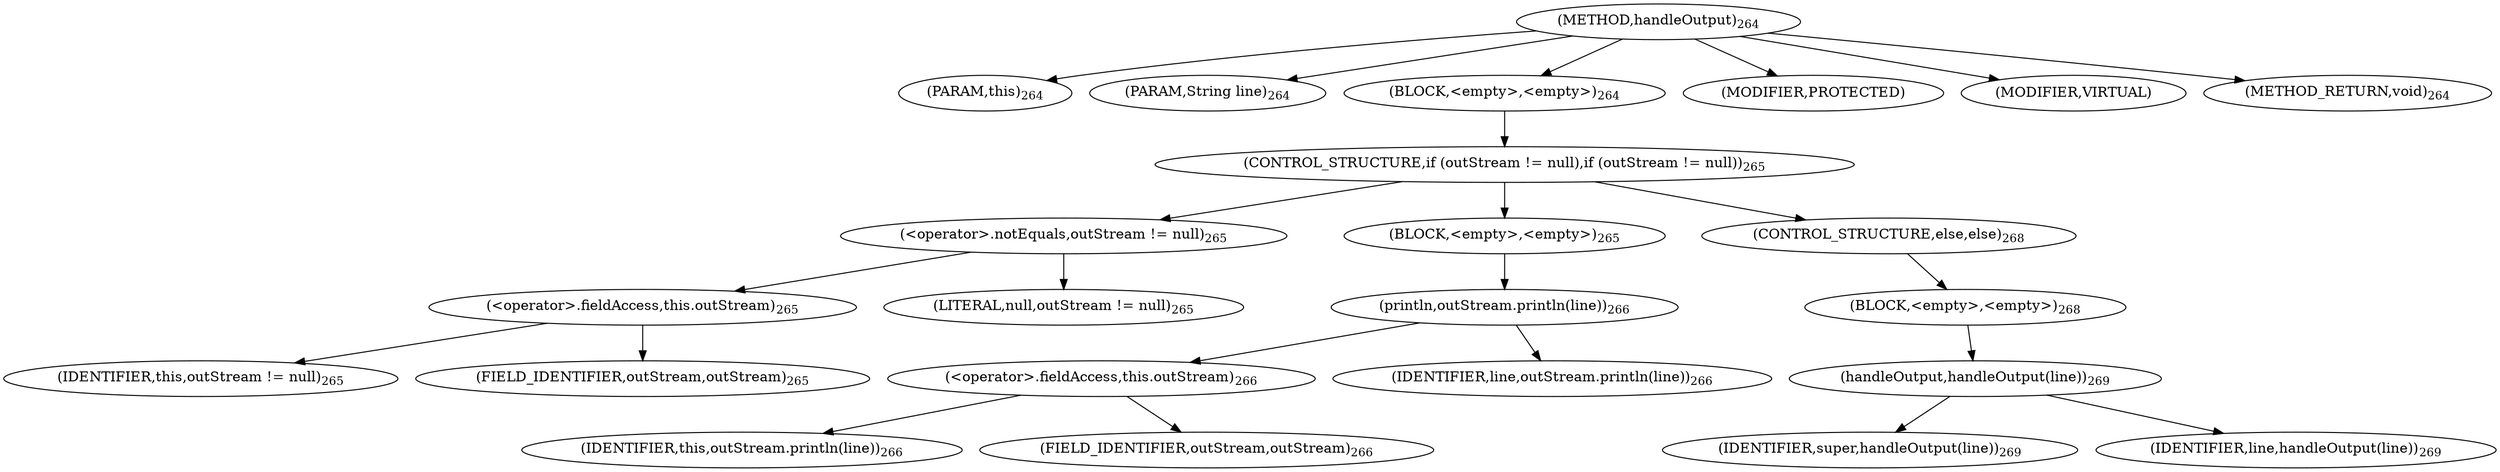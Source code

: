 digraph "handleOutput" {  
"491" [label = <(METHOD,handleOutput)<SUB>264</SUB>> ]
"492" [label = <(PARAM,this)<SUB>264</SUB>> ]
"493" [label = <(PARAM,String line)<SUB>264</SUB>> ]
"494" [label = <(BLOCK,&lt;empty&gt;,&lt;empty&gt;)<SUB>264</SUB>> ]
"495" [label = <(CONTROL_STRUCTURE,if (outStream != null),if (outStream != null))<SUB>265</SUB>> ]
"496" [label = <(&lt;operator&gt;.notEquals,outStream != null)<SUB>265</SUB>> ]
"497" [label = <(&lt;operator&gt;.fieldAccess,this.outStream)<SUB>265</SUB>> ]
"498" [label = <(IDENTIFIER,this,outStream != null)<SUB>265</SUB>> ]
"499" [label = <(FIELD_IDENTIFIER,outStream,outStream)<SUB>265</SUB>> ]
"500" [label = <(LITERAL,null,outStream != null)<SUB>265</SUB>> ]
"501" [label = <(BLOCK,&lt;empty&gt;,&lt;empty&gt;)<SUB>265</SUB>> ]
"502" [label = <(println,outStream.println(line))<SUB>266</SUB>> ]
"503" [label = <(&lt;operator&gt;.fieldAccess,this.outStream)<SUB>266</SUB>> ]
"504" [label = <(IDENTIFIER,this,outStream.println(line))<SUB>266</SUB>> ]
"505" [label = <(FIELD_IDENTIFIER,outStream,outStream)<SUB>266</SUB>> ]
"506" [label = <(IDENTIFIER,line,outStream.println(line))<SUB>266</SUB>> ]
"507" [label = <(CONTROL_STRUCTURE,else,else)<SUB>268</SUB>> ]
"508" [label = <(BLOCK,&lt;empty&gt;,&lt;empty&gt;)<SUB>268</SUB>> ]
"509" [label = <(handleOutput,handleOutput(line))<SUB>269</SUB>> ]
"510" [label = <(IDENTIFIER,super,handleOutput(line))<SUB>269</SUB>> ]
"511" [label = <(IDENTIFIER,line,handleOutput(line))<SUB>269</SUB>> ]
"512" [label = <(MODIFIER,PROTECTED)> ]
"513" [label = <(MODIFIER,VIRTUAL)> ]
"514" [label = <(METHOD_RETURN,void)<SUB>264</SUB>> ]
  "491" -> "492" 
  "491" -> "493" 
  "491" -> "494" 
  "491" -> "512" 
  "491" -> "513" 
  "491" -> "514" 
  "494" -> "495" 
  "495" -> "496" 
  "495" -> "501" 
  "495" -> "507" 
  "496" -> "497" 
  "496" -> "500" 
  "497" -> "498" 
  "497" -> "499" 
  "501" -> "502" 
  "502" -> "503" 
  "502" -> "506" 
  "503" -> "504" 
  "503" -> "505" 
  "507" -> "508" 
  "508" -> "509" 
  "509" -> "510" 
  "509" -> "511" 
}
